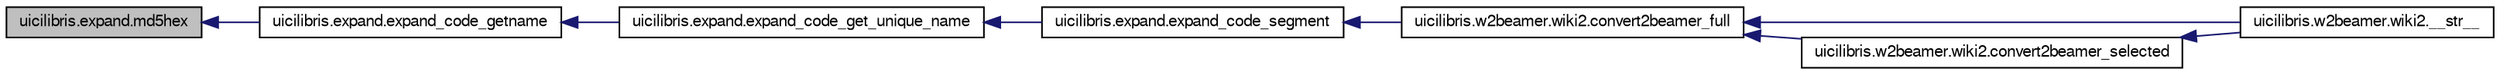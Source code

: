 digraph G
{
  edge [fontname="FreeSans",fontsize="10",labelfontname="FreeSans",labelfontsize="10"];
  node [fontname="FreeSans",fontsize="10",shape=record];
  rankdir="LR";
  Node1 [label="uicilibris.expand.md5hex",height=0.2,width=0.4,color="black", fillcolor="grey75", style="filled" fontcolor="black"];
  Node1 -> Node2 [dir="back",color="midnightblue",fontsize="10",style="solid"];
  Node2 [label="uicilibris.expand.expand_code_getname",height=0.2,width=0.4,color="black", fillcolor="white", style="filled",URL="$namespaceuicilibris_1_1expand.html#a7d914ad966c87e16ce149c0c67744b36"];
  Node2 -> Node3 [dir="back",color="midnightblue",fontsize="10",style="solid"];
  Node3 [label="uicilibris.expand.expand_code_get_unique_name",height=0.2,width=0.4,color="black", fillcolor="white", style="filled",URL="$namespaceuicilibris_1_1expand.html#a3901a234ee16d466ca5d00b42d206032",tooltip="generate a collision free entry in the defverbs-map and names-list"];
  Node3 -> Node4 [dir="back",color="midnightblue",fontsize="10",style="solid"];
  Node4 [label="uicilibris.expand.expand_code_segment",height=0.2,width=0.4,color="black", fillcolor="white", style="filled",URL="$namespaceuicilibris_1_1expand.html#abdb3e9c31f6c9612fb62c0942669b1f3"];
  Node4 -> Node5 [dir="back",color="midnightblue",fontsize="10",style="solid"];
  Node5 [label="uicilibris.w2beamer.wiki2.convert2beamer_full",height=0.2,width=0.4,color="black", fillcolor="white", style="filled",URL="$classuicilibris_1_1w2beamer_1_1wiki2.html#a3335751f0851f20ac4105204029a9808",tooltip="convert to LaTeX beamer"];
  Node5 -> Node6 [dir="back",color="midnightblue",fontsize="10",style="solid"];
  Node6 [label="uicilibris.w2beamer.wiki2.__str__",height=0.2,width=0.4,color="black", fillcolor="white", style="filled",URL="$classuicilibris_1_1w2beamer_1_1wiki2.html#ac99f478c1af50144e1c1c004ab9ff659"];
  Node5 -> Node7 [dir="back",color="midnightblue",fontsize="10",style="solid"];
  Node7 [label="uicilibris.w2beamer.wiki2.convert2beamer_selected",height=0.2,width=0.4,color="black", fillcolor="white", style="filled",URL="$classuicilibris_1_1w2beamer_1_1wiki2.html#a3324e41bbdda1afe28ce5f27689ccaa8",tooltip="converts only selected lines"];
  Node7 -> Node6 [dir="back",color="midnightblue",fontsize="10",style="solid"];
}
